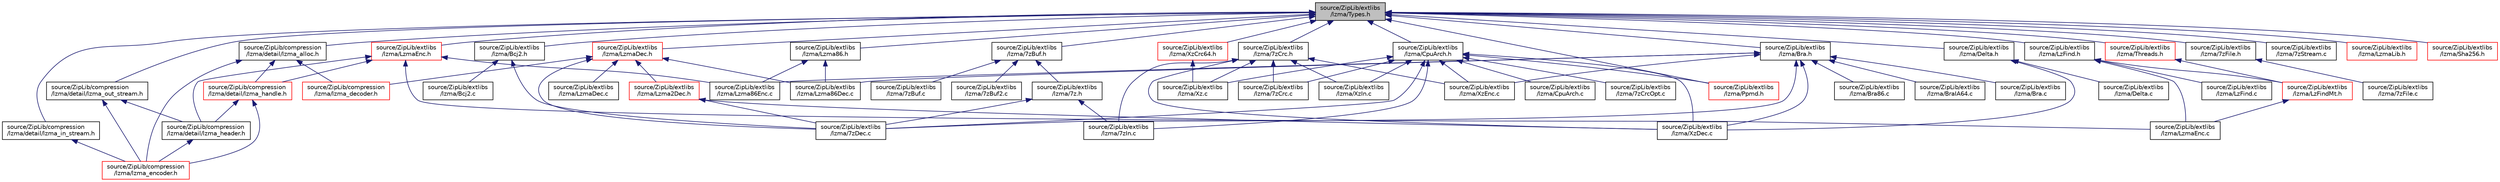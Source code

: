 digraph "source/ZipLib/extlibs/lzma/Types.h"
{
 // LATEX_PDF_SIZE
  edge [fontname="Helvetica",fontsize="10",labelfontname="Helvetica",labelfontsize="10"];
  node [fontname="Helvetica",fontsize="10",shape=record];
  Node1 [label="source/ZipLib/extlibs\l/lzma/Types.h",height=0.2,width=0.4,color="black", fillcolor="grey75", style="filled", fontcolor="black",tooltip=" "];
  Node1 -> Node2 [dir="back",color="midnightblue",fontsize="10",style="solid",fontname="Helvetica"];
  Node2 [label="source/ZipLib/compression\l/lzma/detail/lzma_alloc.h",height=0.2,width=0.4,color="black", fillcolor="white", style="filled",URL="$lzma__alloc_8h.html",tooltip=" "];
  Node2 -> Node3 [dir="back",color="midnightblue",fontsize="10",style="solid",fontname="Helvetica"];
  Node3 [label="source/ZipLib/compression\l/lzma/detail/lzma_handle.h",height=0.2,width=0.4,color="red", fillcolor="white", style="filled",URL="$lzma__handle_8h.html",tooltip=" "];
  Node3 -> Node4 [dir="back",color="midnightblue",fontsize="10",style="solid",fontname="Helvetica"];
  Node4 [label="source/ZipLib/compression\l/lzma/detail/lzma_header.h",height=0.2,width=0.4,color="black", fillcolor="white", style="filled",URL="$lzma__header_8h.html",tooltip=" "];
  Node4 -> Node5 [dir="back",color="midnightblue",fontsize="10",style="solid",fontname="Helvetica"];
  Node5 [label="source/ZipLib/compression\l/lzma/lzma_encoder.h",height=0.2,width=0.4,color="red", fillcolor="white", style="filled",URL="$lzma__encoder_8h.html",tooltip=" "];
  Node3 -> Node5 [dir="back",color="midnightblue",fontsize="10",style="solid",fontname="Helvetica"];
  Node2 -> Node16 [dir="back",color="midnightblue",fontsize="10",style="solid",fontname="Helvetica"];
  Node16 [label="source/ZipLib/compression\l/lzma/lzma_decoder.h",height=0.2,width=0.4,color="red", fillcolor="white", style="filled",URL="$lzma__decoder_8h.html",tooltip=" "];
  Node2 -> Node5 [dir="back",color="midnightblue",fontsize="10",style="solid",fontname="Helvetica"];
  Node1 -> Node17 [dir="back",color="midnightblue",fontsize="10",style="solid",fontname="Helvetica"];
  Node17 [label="source/ZipLib/compression\l/lzma/detail/lzma_in_stream.h",height=0.2,width=0.4,color="black", fillcolor="white", style="filled",URL="$lzma__in__stream_8h.html",tooltip=" "];
  Node17 -> Node5 [dir="back",color="midnightblue",fontsize="10",style="solid",fontname="Helvetica"];
  Node1 -> Node18 [dir="back",color="midnightblue",fontsize="10",style="solid",fontname="Helvetica"];
  Node18 [label="source/ZipLib/compression\l/lzma/detail/lzma_out_stream.h",height=0.2,width=0.4,color="black", fillcolor="white", style="filled",URL="$lzma__out__stream_8h.html",tooltip=" "];
  Node18 -> Node4 [dir="back",color="midnightblue",fontsize="10",style="solid",fontname="Helvetica"];
  Node18 -> Node5 [dir="back",color="midnightblue",fontsize="10",style="solid",fontname="Helvetica"];
  Node1 -> Node19 [dir="back",color="midnightblue",fontsize="10",style="solid",fontname="Helvetica"];
  Node19 [label="source/ZipLib/extlibs\l/lzma/7zBuf.h",height=0.2,width=0.4,color="black", fillcolor="white", style="filled",URL="$7z_buf_8h.html",tooltip=" "];
  Node19 -> Node20 [dir="back",color="midnightblue",fontsize="10",style="solid",fontname="Helvetica"];
  Node20 [label="source/ZipLib/extlibs\l/lzma/7z.h",height=0.2,width=0.4,color="black", fillcolor="white", style="filled",URL="$7z_8h.html",tooltip=" "];
  Node20 -> Node21 [dir="back",color="midnightblue",fontsize="10",style="solid",fontname="Helvetica"];
  Node21 [label="source/ZipLib/extlibs\l/lzma/7zDec.c",height=0.2,width=0.4,color="black", fillcolor="white", style="filled",URL="$7z_dec_8c.html",tooltip=" "];
  Node20 -> Node22 [dir="back",color="midnightblue",fontsize="10",style="solid",fontname="Helvetica"];
  Node22 [label="source/ZipLib/extlibs\l/lzma/7zIn.c",height=0.2,width=0.4,color="black", fillcolor="white", style="filled",URL="$7z_in_8c.html",tooltip=" "];
  Node19 -> Node23 [dir="back",color="midnightblue",fontsize="10",style="solid",fontname="Helvetica"];
  Node23 [label="source/ZipLib/extlibs\l/lzma/7zBuf.c",height=0.2,width=0.4,color="black", fillcolor="white", style="filled",URL="$7z_buf_8c.html",tooltip=" "];
  Node19 -> Node24 [dir="back",color="midnightblue",fontsize="10",style="solid",fontname="Helvetica"];
  Node24 [label="source/ZipLib/extlibs\l/lzma/7zBuf2.c",height=0.2,width=0.4,color="black", fillcolor="white", style="filled",URL="$7z_buf2_8c.html",tooltip=" "];
  Node1 -> Node25 [dir="back",color="midnightblue",fontsize="10",style="solid",fontname="Helvetica"];
  Node25 [label="source/ZipLib/extlibs\l/lzma/7zCrc.h",height=0.2,width=0.4,color="black", fillcolor="white", style="filled",URL="$7z_crc_8h.html",tooltip=" "];
  Node25 -> Node26 [dir="back",color="midnightblue",fontsize="10",style="solid",fontname="Helvetica"];
  Node26 [label="source/ZipLib/extlibs\l/lzma/7zCrc.c",height=0.2,width=0.4,color="black", fillcolor="white", style="filled",URL="$7z_crc_8c.html",tooltip=" "];
  Node25 -> Node22 [dir="back",color="midnightblue",fontsize="10",style="solid",fontname="Helvetica"];
  Node25 -> Node27 [dir="back",color="midnightblue",fontsize="10",style="solid",fontname="Helvetica"];
  Node27 [label="source/ZipLib/extlibs\l/lzma/Xz.c",height=0.2,width=0.4,color="black", fillcolor="white", style="filled",URL="$_xz_8c.html",tooltip=" "];
  Node25 -> Node28 [dir="back",color="midnightblue",fontsize="10",style="solid",fontname="Helvetica"];
  Node28 [label="source/ZipLib/extlibs\l/lzma/XzDec.c",height=0.2,width=0.4,color="black", fillcolor="white", style="filled",URL="$_xz_dec_8c.html",tooltip=" "];
  Node25 -> Node29 [dir="back",color="midnightblue",fontsize="10",style="solid",fontname="Helvetica"];
  Node29 [label="source/ZipLib/extlibs\l/lzma/XzEnc.c",height=0.2,width=0.4,color="black", fillcolor="white", style="filled",URL="$_xz_enc_8c.html",tooltip=" "];
  Node25 -> Node30 [dir="back",color="midnightblue",fontsize="10",style="solid",fontname="Helvetica"];
  Node30 [label="source/ZipLib/extlibs\l/lzma/XzIn.c",height=0.2,width=0.4,color="black", fillcolor="white", style="filled",URL="$_xz_in_8c.html",tooltip=" "];
  Node1 -> Node31 [dir="back",color="midnightblue",fontsize="10",style="solid",fontname="Helvetica"];
  Node31 [label="source/ZipLib/extlibs\l/lzma/7zFile.h",height=0.2,width=0.4,color="black", fillcolor="white", style="filled",URL="$7z_file_8h.html",tooltip=" "];
  Node31 -> Node32 [dir="back",color="midnightblue",fontsize="10",style="solid",fontname="Helvetica"];
  Node32 [label="source/ZipLib/extlibs\l/lzma/7zFile.c",height=0.2,width=0.4,color="black", fillcolor="white", style="filled",URL="$7z_file_8c.html",tooltip=" "];
  Node1 -> Node33 [dir="back",color="midnightblue",fontsize="10",style="solid",fontname="Helvetica"];
  Node33 [label="source/ZipLib/extlibs\l/lzma/7zStream.c",height=0.2,width=0.4,color="black", fillcolor="white", style="filled",URL="$7z_stream_8c.html",tooltip=" "];
  Node1 -> Node34 [dir="back",color="midnightblue",fontsize="10",style="solid",fontname="Helvetica"];
  Node34 [label="source/ZipLib/extlibs\l/lzma/Bcj2.h",height=0.2,width=0.4,color="black", fillcolor="white", style="filled",URL="$_bcj2_8h.html",tooltip=" "];
  Node34 -> Node21 [dir="back",color="midnightblue",fontsize="10",style="solid",fontname="Helvetica"];
  Node34 -> Node35 [dir="back",color="midnightblue",fontsize="10",style="solid",fontname="Helvetica"];
  Node35 [label="source/ZipLib/extlibs\l/lzma/Bcj2.c",height=0.2,width=0.4,color="black", fillcolor="white", style="filled",URL="$_bcj2_8c.html",tooltip=" "];
  Node1 -> Node36 [dir="back",color="midnightblue",fontsize="10",style="solid",fontname="Helvetica"];
  Node36 [label="source/ZipLib/extlibs\l/lzma/Bra.h",height=0.2,width=0.4,color="black", fillcolor="white", style="filled",URL="$_bra_8h.html",tooltip=" "];
  Node36 -> Node21 [dir="back",color="midnightblue",fontsize="10",style="solid",fontname="Helvetica"];
  Node36 -> Node37 [dir="back",color="midnightblue",fontsize="10",style="solid",fontname="Helvetica"];
  Node37 [label="source/ZipLib/extlibs\l/lzma/Bra.c",height=0.2,width=0.4,color="black", fillcolor="white", style="filled",URL="$_bra_8c.html",tooltip=" "];
  Node36 -> Node38 [dir="back",color="midnightblue",fontsize="10",style="solid",fontname="Helvetica"];
  Node38 [label="source/ZipLib/extlibs\l/lzma/Bra86.c",height=0.2,width=0.4,color="black", fillcolor="white", style="filled",URL="$_bra86_8c.html",tooltip=" "];
  Node36 -> Node39 [dir="back",color="midnightblue",fontsize="10",style="solid",fontname="Helvetica"];
  Node39 [label="source/ZipLib/extlibs\l/lzma/BraIA64.c",height=0.2,width=0.4,color="black", fillcolor="white", style="filled",URL="$_bra_i_a64_8c.html",tooltip=" "];
  Node36 -> Node40 [dir="back",color="midnightblue",fontsize="10",style="solid",fontname="Helvetica"];
  Node40 [label="source/ZipLib/extlibs\l/lzma/Lzma86Dec.c",height=0.2,width=0.4,color="black", fillcolor="white", style="filled",URL="$_lzma86_dec_8c.html",tooltip=" "];
  Node36 -> Node41 [dir="back",color="midnightblue",fontsize="10",style="solid",fontname="Helvetica"];
  Node41 [label="source/ZipLib/extlibs\l/lzma/Lzma86Enc.c",height=0.2,width=0.4,color="black", fillcolor="white", style="filled",URL="$_lzma86_enc_8c.html",tooltip=" "];
  Node36 -> Node28 [dir="back",color="midnightblue",fontsize="10",style="solid",fontname="Helvetica"];
  Node36 -> Node29 [dir="back",color="midnightblue",fontsize="10",style="solid",fontname="Helvetica"];
  Node1 -> Node42 [dir="back",color="midnightblue",fontsize="10",style="solid",fontname="Helvetica"];
  Node42 [label="source/ZipLib/extlibs\l/lzma/CpuArch.h",height=0.2,width=0.4,color="black", fillcolor="white", style="filled",URL="$_cpu_arch_8h.html",tooltip=" "];
  Node42 -> Node26 [dir="back",color="midnightblue",fontsize="10",style="solid",fontname="Helvetica"];
  Node42 -> Node43 [dir="back",color="midnightblue",fontsize="10",style="solid",fontname="Helvetica"];
  Node43 [label="source/ZipLib/extlibs\l/lzma/7zCrcOpt.c",height=0.2,width=0.4,color="black", fillcolor="white", style="filled",URL="$7z_crc_opt_8c.html",tooltip=" "];
  Node42 -> Node21 [dir="back",color="midnightblue",fontsize="10",style="solid",fontname="Helvetica"];
  Node42 -> Node22 [dir="back",color="midnightblue",fontsize="10",style="solid",fontname="Helvetica"];
  Node42 -> Node44 [dir="back",color="midnightblue",fontsize="10",style="solid",fontname="Helvetica"];
  Node44 [label="source/ZipLib/extlibs\l/lzma/CpuArch.c",height=0.2,width=0.4,color="black", fillcolor="white", style="filled",URL="$_cpu_arch_8c.html",tooltip=" "];
  Node42 -> Node45 [dir="back",color="midnightblue",fontsize="10",style="solid",fontname="Helvetica"];
  Node45 [label="source/ZipLib/extlibs\l/lzma/Ppmd.h",height=0.2,width=0.4,color="red", fillcolor="white", style="filled",URL="$_ppmd_8h.html",tooltip=" "];
  Node42 -> Node27 [dir="back",color="midnightblue",fontsize="10",style="solid",fontname="Helvetica"];
  Node42 -> Node28 [dir="back",color="midnightblue",fontsize="10",style="solid",fontname="Helvetica"];
  Node42 -> Node29 [dir="back",color="midnightblue",fontsize="10",style="solid",fontname="Helvetica"];
  Node42 -> Node30 [dir="back",color="midnightblue",fontsize="10",style="solid",fontname="Helvetica"];
  Node1 -> Node50 [dir="back",color="midnightblue",fontsize="10",style="solid",fontname="Helvetica"];
  Node50 [label="source/ZipLib/extlibs\l/lzma/Delta.h",height=0.2,width=0.4,color="black", fillcolor="white", style="filled",URL="$_delta_8h.html",tooltip=" "];
  Node50 -> Node51 [dir="back",color="midnightblue",fontsize="10",style="solid",fontname="Helvetica"];
  Node51 [label="source/ZipLib/extlibs\l/lzma/Delta.c",height=0.2,width=0.4,color="black", fillcolor="white", style="filled",URL="$_delta_8c.html",tooltip=" "];
  Node50 -> Node28 [dir="back",color="midnightblue",fontsize="10",style="solid",fontname="Helvetica"];
  Node1 -> Node52 [dir="back",color="midnightblue",fontsize="10",style="solid",fontname="Helvetica"];
  Node52 [label="source/ZipLib/extlibs\l/lzma/LzFind.h",height=0.2,width=0.4,color="black", fillcolor="white", style="filled",URL="$_lz_find_8h.html",tooltip=" "];
  Node52 -> Node53 [dir="back",color="midnightblue",fontsize="10",style="solid",fontname="Helvetica"];
  Node53 [label="source/ZipLib/extlibs\l/lzma/LzFind.c",height=0.2,width=0.4,color="black", fillcolor="white", style="filled",URL="$_lz_find_8c.html",tooltip=" "];
  Node52 -> Node54 [dir="back",color="midnightblue",fontsize="10",style="solid",fontname="Helvetica"];
  Node54 [label="source/ZipLib/extlibs\l/lzma/LzFindMt.h",height=0.2,width=0.4,color="red", fillcolor="white", style="filled",URL="$_lz_find_mt_8h.html",tooltip=" "];
  Node54 -> Node56 [dir="back",color="midnightblue",fontsize="10",style="solid",fontname="Helvetica"];
  Node56 [label="source/ZipLib/extlibs\l/lzma/LzmaEnc.c",height=0.2,width=0.4,color="black", fillcolor="white", style="filled",URL="$_lzma_enc_8c.html",tooltip=" "];
  Node52 -> Node56 [dir="back",color="midnightblue",fontsize="10",style="solid",fontname="Helvetica"];
  Node1 -> Node57 [dir="back",color="midnightblue",fontsize="10",style="solid",fontname="Helvetica"];
  Node57 [label="source/ZipLib/extlibs\l/lzma/Lzma86.h",height=0.2,width=0.4,color="black", fillcolor="white", style="filled",URL="$_lzma86_8h.html",tooltip=" "];
  Node57 -> Node40 [dir="back",color="midnightblue",fontsize="10",style="solid",fontname="Helvetica"];
  Node57 -> Node41 [dir="back",color="midnightblue",fontsize="10",style="solid",fontname="Helvetica"];
  Node1 -> Node58 [dir="back",color="midnightblue",fontsize="10",style="solid",fontname="Helvetica"];
  Node58 [label="source/ZipLib/extlibs\l/lzma/LzmaDec.h",height=0.2,width=0.4,color="red", fillcolor="white", style="filled",URL="$_lzma_dec_8h.html",tooltip=" "];
  Node58 -> Node16 [dir="back",color="midnightblue",fontsize="10",style="solid",fontname="Helvetica"];
  Node58 -> Node21 [dir="back",color="midnightblue",fontsize="10",style="solid",fontname="Helvetica"];
  Node58 -> Node59 [dir="back",color="midnightblue",fontsize="10",style="solid",fontname="Helvetica"];
  Node59 [label="source/ZipLib/extlibs\l/lzma/Lzma2Dec.h",height=0.2,width=0.4,color="red", fillcolor="white", style="filled",URL="$_lzma2_dec_8h.html",tooltip=" "];
  Node59 -> Node21 [dir="back",color="midnightblue",fontsize="10",style="solid",fontname="Helvetica"];
  Node59 -> Node28 [dir="back",color="midnightblue",fontsize="10",style="solid",fontname="Helvetica"];
  Node58 -> Node40 [dir="back",color="midnightblue",fontsize="10",style="solid",fontname="Helvetica"];
  Node58 -> Node61 [dir="back",color="midnightblue",fontsize="10",style="solid",fontname="Helvetica"];
  Node61 [label="source/ZipLib/extlibs\l/lzma/LzmaDec.c",height=0.2,width=0.4,color="black", fillcolor="white", style="filled",URL="$_lzma_dec_8c.html",tooltip=" "];
  Node1 -> Node63 [dir="back",color="midnightblue",fontsize="10",style="solid",fontname="Helvetica"];
  Node63 [label="source/ZipLib/extlibs\l/lzma/LzmaEnc.h",height=0.2,width=0.4,color="red", fillcolor="white", style="filled",URL="$_lzma_enc_8h.html",tooltip=" "];
  Node63 -> Node3 [dir="back",color="midnightblue",fontsize="10",style="solid",fontname="Helvetica"];
  Node63 -> Node4 [dir="back",color="midnightblue",fontsize="10",style="solid",fontname="Helvetica"];
  Node63 -> Node41 [dir="back",color="midnightblue",fontsize="10",style="solid",fontname="Helvetica"];
  Node63 -> Node56 [dir="back",color="midnightblue",fontsize="10",style="solid",fontname="Helvetica"];
  Node1 -> Node67 [dir="back",color="midnightblue",fontsize="10",style="solid",fontname="Helvetica"];
  Node67 [label="source/ZipLib/extlibs\l/lzma/LzmaLib.h",height=0.2,width=0.4,color="red", fillcolor="white", style="filled",URL="$_lzma_lib_8h.html",tooltip=" "];
  Node1 -> Node45 [dir="back",color="midnightblue",fontsize="10",style="solid",fontname="Helvetica"];
  Node1 -> Node68 [dir="back",color="midnightblue",fontsize="10",style="solid",fontname="Helvetica"];
  Node68 [label="source/ZipLib/extlibs\l/lzma/Sha256.h",height=0.2,width=0.4,color="red", fillcolor="white", style="filled",URL="$_sha256_8h.html",tooltip=" "];
  Node1 -> Node71 [dir="back",color="midnightblue",fontsize="10",style="solid",fontname="Helvetica"];
  Node71 [label="source/ZipLib/extlibs\l/lzma/Threads.h",height=0.2,width=0.4,color="red", fillcolor="white", style="filled",URL="$_threads_8h.html",tooltip=" "];
  Node71 -> Node54 [dir="back",color="midnightblue",fontsize="10",style="solid",fontname="Helvetica"];
  Node1 -> Node75 [dir="back",color="midnightblue",fontsize="10",style="solid",fontname="Helvetica"];
  Node75 [label="source/ZipLib/extlibs\l/lzma/XzCrc64.h",height=0.2,width=0.4,color="red", fillcolor="white", style="filled",URL="$_xz_crc64_8h.html",tooltip=" "];
  Node75 -> Node27 [dir="back",color="midnightblue",fontsize="10",style="solid",fontname="Helvetica"];
}
